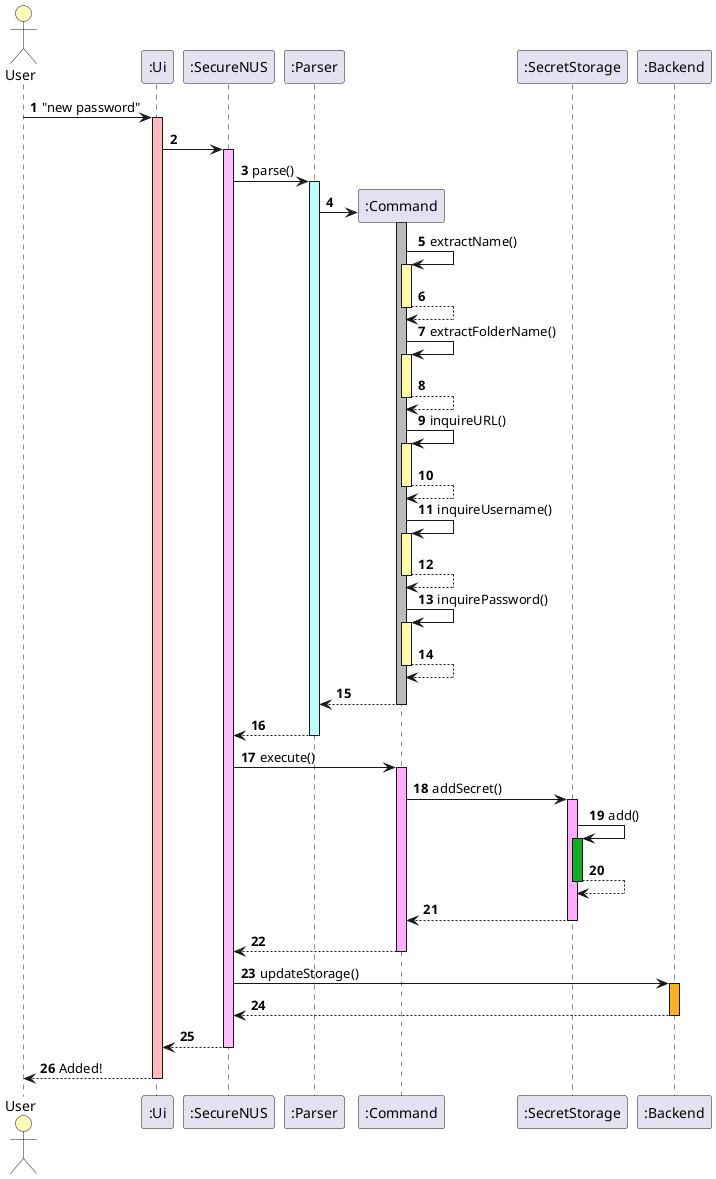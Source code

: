 !include Style.puml
@startuml
'https://plantuml.com/sequence-diagram

autonumber
autoactivate on

actor User #FFFBBB
User-> ":Ui" #FFBBBB: "new password"
":Ui" -> ":SecureNUS" #FFBFFF
":SecureNUS" -> ":Parser"#BBFFFF: parse()
":Parser" -> ":Command" **
activate ":Command"#BBB
":Command"-> ":Command"#FFFAAA:extractName()
return
":Command"-> ":Command"#FFFAAA:extractFolderName()
return
":Command"-> ":Command"#FFFAAA:inquireURL()
return
":Command"-> ":Command"#FFFAAA:inquireUsername()
return
":Command"-> ":Command"#FFFAAA:inquirePassword()
return
return
return
":SecureNUS" -> ":Command"#FFAFFF:execute()
":Command" -> ":SecretStorage"#FFAAFF:addSecret()
":SecretStorage" -> ":SecretStorage"#11AF1F:add()
return

return
return
":SecureNUS" -> ":Backend"#FFAF1F:updateStorage()
return
return
return Added!
@enduml